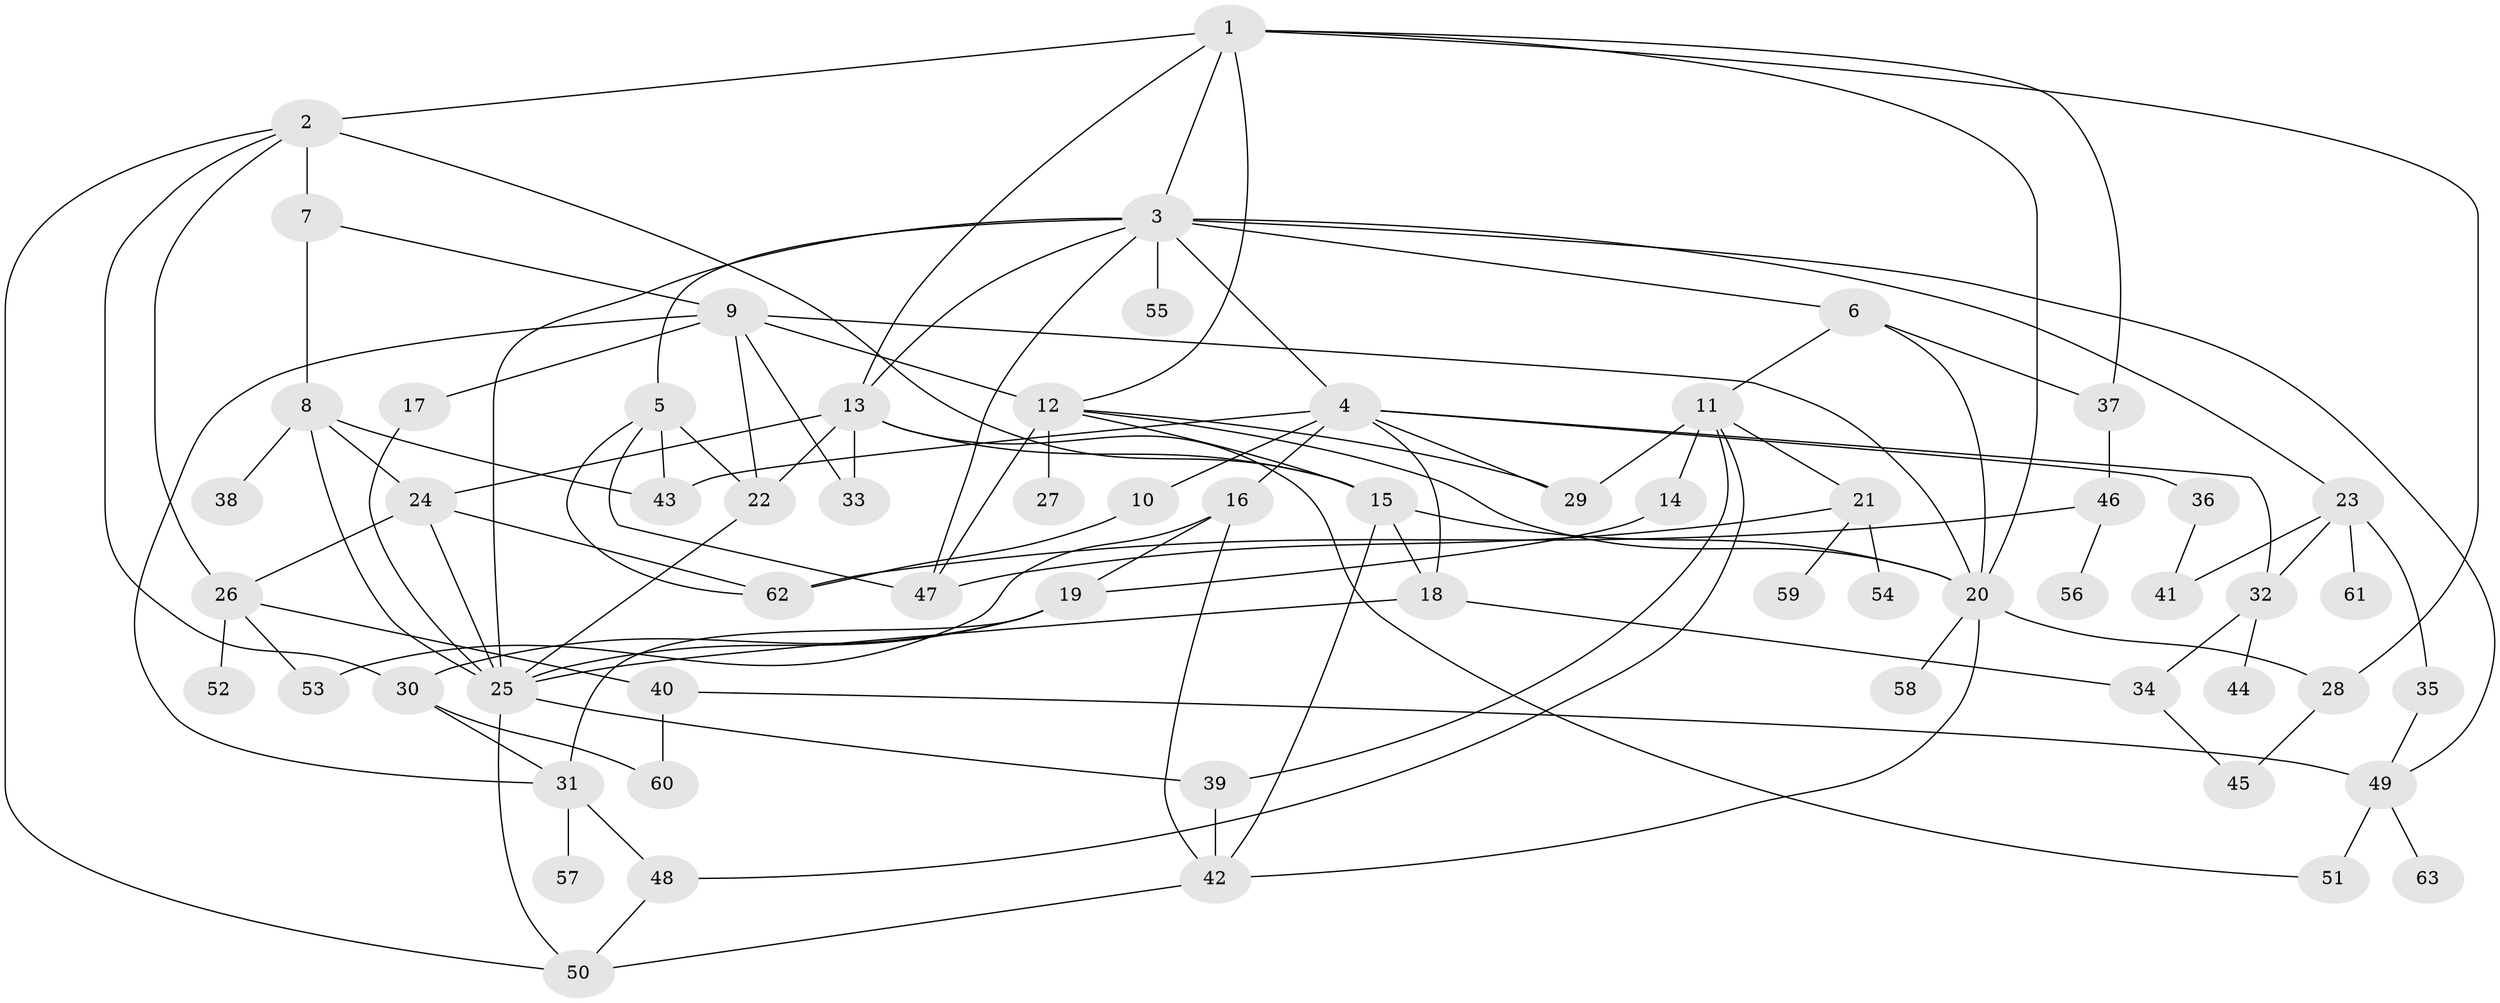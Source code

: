 // original degree distribution, {6: 0.047619047619047616, 3: 0.2222222222222222, 11: 0.007936507936507936, 2: 0.2619047619047619, 4: 0.07936507936507936, 5: 0.07936507936507936, 8: 0.007936507936507936, 7: 0.03968253968253968, 1: 0.25396825396825395}
// Generated by graph-tools (version 1.1) at 2025/34/03/09/25 02:34:19]
// undirected, 63 vertices, 115 edges
graph export_dot {
graph [start="1"]
  node [color=gray90,style=filled];
  1;
  2;
  3;
  4;
  5;
  6;
  7;
  8;
  9;
  10;
  11;
  12;
  13;
  14;
  15;
  16;
  17;
  18;
  19;
  20;
  21;
  22;
  23;
  24;
  25;
  26;
  27;
  28;
  29;
  30;
  31;
  32;
  33;
  34;
  35;
  36;
  37;
  38;
  39;
  40;
  41;
  42;
  43;
  44;
  45;
  46;
  47;
  48;
  49;
  50;
  51;
  52;
  53;
  54;
  55;
  56;
  57;
  58;
  59;
  60;
  61;
  62;
  63;
  1 -- 2 [weight=1.0];
  1 -- 3 [weight=1.0];
  1 -- 12 [weight=1.0];
  1 -- 13 [weight=1.0];
  1 -- 20 [weight=1.0];
  1 -- 28 [weight=1.0];
  1 -- 37 [weight=1.0];
  2 -- 7 [weight=2.0];
  2 -- 15 [weight=1.0];
  2 -- 26 [weight=1.0];
  2 -- 30 [weight=1.0];
  2 -- 50 [weight=1.0];
  3 -- 4 [weight=1.0];
  3 -- 5 [weight=1.0];
  3 -- 6 [weight=1.0];
  3 -- 13 [weight=1.0];
  3 -- 23 [weight=1.0];
  3 -- 25 [weight=1.0];
  3 -- 47 [weight=1.0];
  3 -- 49 [weight=1.0];
  3 -- 55 [weight=1.0];
  4 -- 10 [weight=1.0];
  4 -- 16 [weight=1.0];
  4 -- 18 [weight=1.0];
  4 -- 29 [weight=1.0];
  4 -- 32 [weight=1.0];
  4 -- 36 [weight=1.0];
  4 -- 43 [weight=1.0];
  5 -- 22 [weight=3.0];
  5 -- 43 [weight=1.0];
  5 -- 47 [weight=3.0];
  5 -- 62 [weight=1.0];
  6 -- 11 [weight=1.0];
  6 -- 20 [weight=1.0];
  6 -- 37 [weight=1.0];
  7 -- 8 [weight=1.0];
  7 -- 9 [weight=1.0];
  8 -- 24 [weight=1.0];
  8 -- 25 [weight=1.0];
  8 -- 38 [weight=1.0];
  8 -- 43 [weight=1.0];
  9 -- 12 [weight=1.0];
  9 -- 17 [weight=1.0];
  9 -- 20 [weight=1.0];
  9 -- 22 [weight=1.0];
  9 -- 31 [weight=1.0];
  9 -- 33 [weight=1.0];
  10 -- 62 [weight=1.0];
  11 -- 14 [weight=1.0];
  11 -- 21 [weight=1.0];
  11 -- 29 [weight=3.0];
  11 -- 39 [weight=1.0];
  11 -- 48 [weight=1.0];
  12 -- 15 [weight=1.0];
  12 -- 20 [weight=1.0];
  12 -- 27 [weight=2.0];
  12 -- 29 [weight=1.0];
  12 -- 47 [weight=2.0];
  13 -- 15 [weight=1.0];
  13 -- 22 [weight=1.0];
  13 -- 24 [weight=1.0];
  13 -- 33 [weight=1.0];
  13 -- 51 [weight=1.0];
  14 -- 19 [weight=1.0];
  15 -- 18 [weight=1.0];
  15 -- 20 [weight=1.0];
  15 -- 42 [weight=1.0];
  16 -- 19 [weight=1.0];
  16 -- 42 [weight=1.0];
  16 -- 53 [weight=1.0];
  17 -- 25 [weight=1.0];
  18 -- 25 [weight=1.0];
  18 -- 34 [weight=1.0];
  19 -- 25 [weight=1.0];
  19 -- 30 [weight=1.0];
  19 -- 31 [weight=1.0];
  20 -- 28 [weight=1.0];
  20 -- 42 [weight=1.0];
  20 -- 58 [weight=1.0];
  21 -- 47 [weight=2.0];
  21 -- 54 [weight=1.0];
  21 -- 59 [weight=1.0];
  22 -- 25 [weight=1.0];
  23 -- 32 [weight=1.0];
  23 -- 35 [weight=1.0];
  23 -- 41 [weight=1.0];
  23 -- 61 [weight=1.0];
  24 -- 25 [weight=3.0];
  24 -- 26 [weight=1.0];
  24 -- 62 [weight=1.0];
  25 -- 39 [weight=1.0];
  25 -- 50 [weight=1.0];
  26 -- 40 [weight=1.0];
  26 -- 52 [weight=1.0];
  26 -- 53 [weight=1.0];
  28 -- 45 [weight=1.0];
  30 -- 31 [weight=1.0];
  30 -- 60 [weight=1.0];
  31 -- 48 [weight=1.0];
  31 -- 57 [weight=1.0];
  32 -- 34 [weight=1.0];
  32 -- 44 [weight=1.0];
  34 -- 45 [weight=1.0];
  35 -- 49 [weight=1.0];
  36 -- 41 [weight=1.0];
  37 -- 46 [weight=1.0];
  39 -- 42 [weight=1.0];
  40 -- 49 [weight=1.0];
  40 -- 60 [weight=1.0];
  42 -- 50 [weight=1.0];
  46 -- 56 [weight=1.0];
  46 -- 62 [weight=1.0];
  48 -- 50 [weight=1.0];
  49 -- 51 [weight=2.0];
  49 -- 63 [weight=1.0];
}
